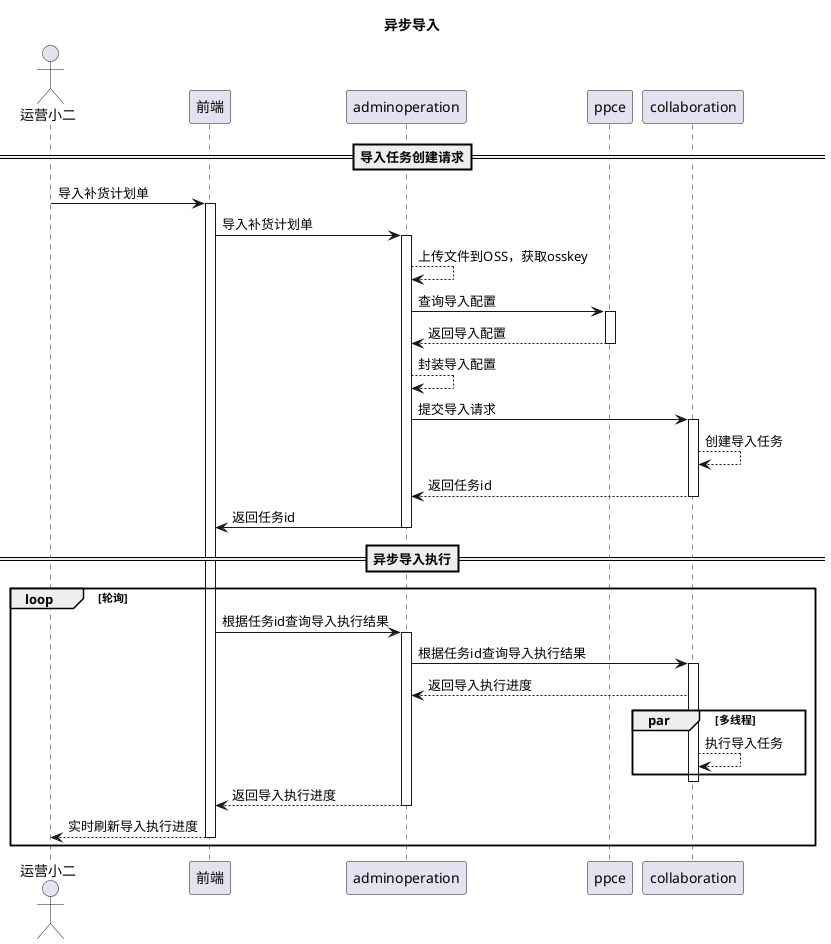 @startuml
title 异步导入
actor 运营小二 as X

==导入任务创建请求==
X -> 前端: 导入补货计划单
activate 前端
前端 -> adminoperation: 导入补货计划单
activate adminoperation
adminoperation --> adminoperation:上传文件到OSS，获取osskey
adminoperation -> ppce:查询导入配置
activate ppce
ppce --> adminoperation:返回导入配置
deactivate ppce
adminoperation --> adminoperation:封装导入配置
adminoperation -> collaboration:提交导入请求
activate collaboration
collaboration --> collaboration:创建导入任务
adminoperation <-- collaboration:返回任务id
deactivate collaboration
前端 <- adminoperation:返回任务id
deactivate adminoperation

==异步导入执行==
loop 轮询
前端 -> adminoperation: 根据任务id查询导入执行结果
activate adminoperation
adminoperation -> collaboration: 根据任务id查询导入执行结果
activate collaboration
collaboration --> adminoperation: 返回导入执行进度
par 多线程
collaboration --> collaboration: 执行导入任务
end
deactivate collaboration
adminoperation --> 前端: 返回导入执行进度
deactivate adminoperation
前端 --> X: 实时刷新导入执行进度
deactivate 前端
end



@enduml

